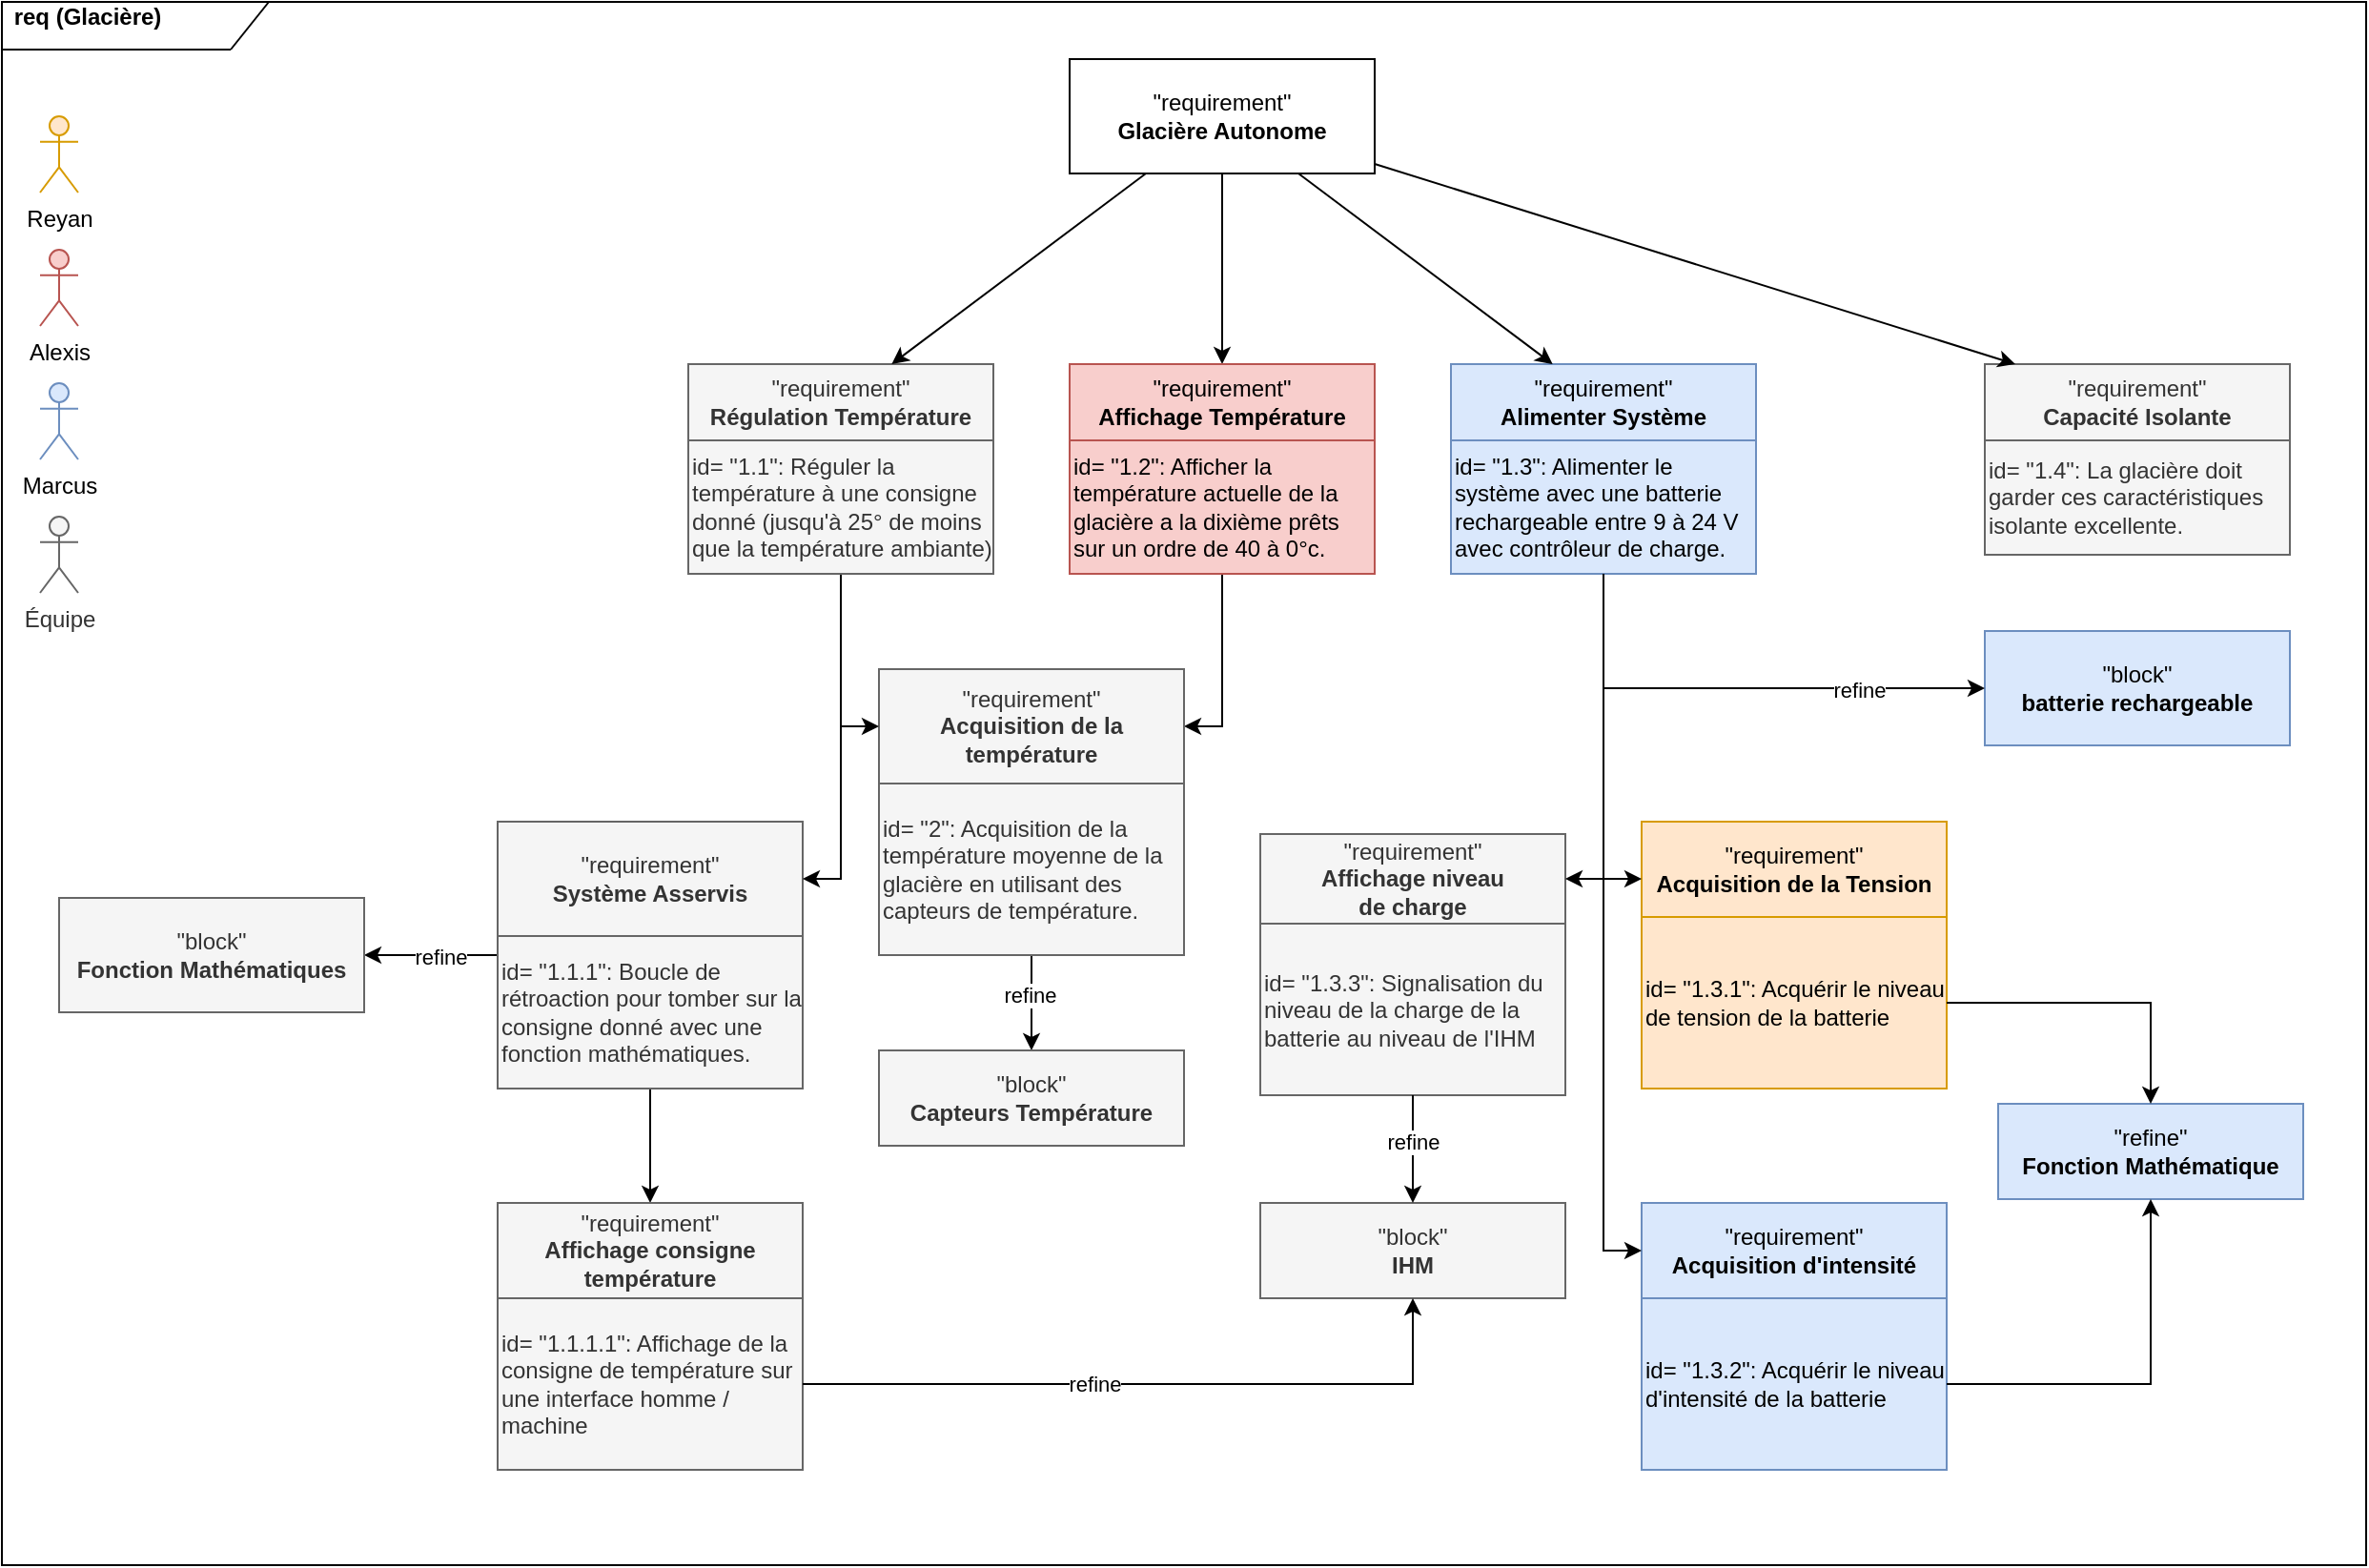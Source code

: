 <mxfile version="20.8.16" type="device"><diagram name="Page-1" id="d828vTmZ3IPFZHSPS_5s"><mxGraphModel dx="1994" dy="605" grid="0" gridSize="10" guides="1" tooltips="1" connect="0" arrows="1" fold="1" page="0" pageScale="1" pageWidth="827" pageHeight="1169" math="0" shadow="0"><root><mxCell id="0"/><mxCell id="1" parent="0"/><mxCell id="3dtD7fLxrsHRnIuMlbFE-21" value="" style="rounded=0;whiteSpace=wrap;html=1;" parent="1" vertex="1"><mxGeometry x="-680" y="180" width="1240" height="820" as="geometry"/></mxCell><mxCell id="vh3yxuppE2eWVhP6wH4s-2" value="&lt;b&gt;req (Glacière)&lt;/b&gt;" style="text;html=1;strokeColor=none;fillColor=none;align=center;verticalAlign=middle;whiteSpace=wrap;rounded=0;" parent="1" vertex="1"><mxGeometry x="-680" y="180" width="90" height="15" as="geometry"/></mxCell><mxCell id="vh3yxuppE2eWVhP6wH4s-8" value="" style="edgeStyle=orthogonalEdgeStyle;rounded=0;orthogonalLoop=1;jettySize=auto;html=1;" parent="1" source="vh3yxuppE2eWVhP6wH4s-3" target="vh3yxuppE2eWVhP6wH4s-5" edge="1"><mxGeometry relative="1" as="geometry"/></mxCell><mxCell id="vh3yxuppE2eWVhP6wH4s-3" value="&quot;requirement&quot;&lt;br&gt;&lt;b&gt;Glacière Autonome&lt;/b&gt;" style="rounded=0;whiteSpace=wrap;html=1;" parent="1" vertex="1"><mxGeometry x="-120" y="210" width="160" height="60" as="geometry"/></mxCell><mxCell id="vh3yxuppE2eWVhP6wH4s-4" value="&quot;requirement&quot;&lt;br&gt;&lt;b&gt;Régulation Température&lt;/b&gt;" style="rounded=0;whiteSpace=wrap;html=1;fillColor=#f5f5f5;strokeColor=#666666;fontColor=#333333;" parent="1" vertex="1"><mxGeometry x="-320" y="370" width="160" height="40" as="geometry"/></mxCell><mxCell id="vh3yxuppE2eWVhP6wH4s-35" value="" style="edgeStyle=orthogonalEdgeStyle;rounded=0;orthogonalLoop=1;jettySize=auto;html=1;" parent="1" target="vh3yxuppE2eWVhP6wH4s-19" edge="1"><mxGeometry relative="1" as="geometry"><mxPoint x="-40.0" y="450" as="sourcePoint"/><Array as="points"><mxPoint x="-40" y="560"/></Array></mxGeometry></mxCell><mxCell id="vh3yxuppE2eWVhP6wH4s-5" value="&quot;requirement&quot;&lt;br&gt;&lt;b&gt;Affichage Température&lt;/b&gt;" style="rounded=0;whiteSpace=wrap;html=1;fillColor=#f8cecc;strokeColor=#b85450;" parent="1" vertex="1"><mxGeometry x="-120" y="370" width="160" height="40" as="geometry"/></mxCell><mxCell id="vh3yxuppE2eWVhP6wH4s-6" value="&quot;requirement&quot;&lt;br&gt;&lt;b&gt;Alimenter Système&lt;/b&gt;" style="rounded=0;whiteSpace=wrap;html=1;fillColor=#dae8fc;strokeColor=#6c8ebf;" parent="1" vertex="1"><mxGeometry x="80" y="370" width="160" height="40" as="geometry"/></mxCell><mxCell id="vh3yxuppE2eWVhP6wH4s-7" value="&quot;requirement&quot;&lt;br&gt;&lt;b&gt;Capacité Isolante&lt;/b&gt;" style="rounded=0;whiteSpace=wrap;html=1;fillColor=#f5f5f5;fontColor=#333333;strokeColor=#666666;" parent="1" vertex="1"><mxGeometry x="360" y="370" width="160" height="40" as="geometry"/></mxCell><mxCell id="vh3yxuppE2eWVhP6wH4s-9" value="" style="endArrow=classic;html=1;rounded=0;" parent="1" source="vh3yxuppE2eWVhP6wH4s-3" target="vh3yxuppE2eWVhP6wH4s-4" edge="1"><mxGeometry width="50" height="50" relative="1" as="geometry"><mxPoint x="-150" y="390" as="sourcePoint"/><mxPoint x="-100" y="340" as="targetPoint"/></mxGeometry></mxCell><mxCell id="vh3yxuppE2eWVhP6wH4s-10" value="" style="endArrow=classic;html=1;rounded=0;" parent="1" source="vh3yxuppE2eWVhP6wH4s-3" target="vh3yxuppE2eWVhP6wH4s-6" edge="1"><mxGeometry width="50" height="50" relative="1" as="geometry"><mxPoint x="-150" y="390" as="sourcePoint"/><mxPoint x="-100" y="340" as="targetPoint"/></mxGeometry></mxCell><mxCell id="vh3yxuppE2eWVhP6wH4s-11" value="" style="endArrow=classic;html=1;rounded=0;" parent="1" source="vh3yxuppE2eWVhP6wH4s-3" target="vh3yxuppE2eWVhP6wH4s-7" edge="1"><mxGeometry width="50" height="50" relative="1" as="geometry"><mxPoint x="-30" y="410" as="sourcePoint"/><mxPoint x="20" y="360" as="targetPoint"/></mxGeometry></mxCell><mxCell id="vh3yxuppE2eWVhP6wH4s-41" value="" style="edgeStyle=orthogonalEdgeStyle;rounded=0;orthogonalLoop=1;jettySize=auto;html=1;" parent="1" source="vh3yxuppE2eWVhP6wH4s-19" target="vh3yxuppE2eWVhP6wH4s-40" edge="1"><mxGeometry relative="1" as="geometry"/></mxCell><mxCell id="3dtD7fLxrsHRnIuMlbFE-11" value="refine" style="edgeLabel;html=1;align=center;verticalAlign=middle;resizable=0;points=[];" parent="vh3yxuppE2eWVhP6wH4s-41" vertex="1" connectable="0"><mxGeometry x="0.582" y="-1" relative="1" as="geometry"><mxPoint as="offset"/></mxGeometry></mxCell><mxCell id="vh3yxuppE2eWVhP6wH4s-19" value="&quot;requirement&quot;&lt;br&gt;&lt;b&gt;Acquisition de la température&lt;br&gt;&lt;/b&gt;" style="rounded=0;whiteSpace=wrap;html=1;fillColor=#f5f5f5;fontColor=#333333;strokeColor=#666666;" parent="1" vertex="1"><mxGeometry x="-220" y="530" width="160" height="60" as="geometry"/></mxCell><mxCell id="vh3yxuppE2eWVhP6wH4s-39" value="" style="edgeStyle=orthogonalEdgeStyle;rounded=0;orthogonalLoop=1;jettySize=auto;html=1;" parent="1" source="vh3yxuppE2eWVhP6wH4s-20" target="vh3yxuppE2eWVhP6wH4s-38" edge="1"><mxGeometry relative="1" as="geometry"/></mxCell><mxCell id="3dtD7fLxrsHRnIuMlbFE-9" value="" style="edgeStyle=orthogonalEdgeStyle;rounded=0;orthogonalLoop=1;jettySize=auto;html=1;exitX=0;exitY=0;exitDx=0;exitDy=0;" parent="1" source="3dtD7fLxrsHRnIuMlbFE-6" target="3dtD7fLxrsHRnIuMlbFE-8" edge="1"><mxGeometry relative="1" as="geometry"><Array as="points"><mxPoint x="-420" y="680"/></Array></mxGeometry></mxCell><mxCell id="3dtD7fLxrsHRnIuMlbFE-10" value="refine" style="edgeLabel;html=1;align=center;verticalAlign=middle;resizable=0;points=[];" parent="3dtD7fLxrsHRnIuMlbFE-9" vertex="1" connectable="0"><mxGeometry x="0.004" y="1" relative="1" as="geometry"><mxPoint as="offset"/></mxGeometry></mxCell><mxCell id="vh3yxuppE2eWVhP6wH4s-20" value="&quot;requirement&quot;&lt;br&gt;&lt;b&gt;Système Asservis&lt;/b&gt;" style="rounded=0;whiteSpace=wrap;html=1;fillColor=#f5f5f5;strokeColor=#666666;fontColor=#333333;" parent="1" vertex="1"><mxGeometry x="-420" y="610" width="160" height="60" as="geometry"/></mxCell><mxCell id="vh3yxuppE2eWVhP6wH4s-21" value="&quot;requirement&quot;&lt;br style=&quot;border-color: var(--border-color);&quot;&gt;&lt;b style=&quot;border-color: var(--border-color);&quot;&gt;Affichage niveau&lt;br style=&quot;border-color: var(--border-color);&quot;&gt;de charge&lt;/b&gt;" style="rounded=0;whiteSpace=wrap;html=1;fillColor=#f5f5f5;strokeColor=#666666;fontColor=#333333;" parent="1" vertex="1"><mxGeometry x="-20" y="616.5" width="160" height="47" as="geometry"/></mxCell><mxCell id="vh3yxuppE2eWVhP6wH4s-22" value="&quot;block&quot;&lt;br&gt;&lt;b&gt;batterie rechargeable&lt;/b&gt;" style="rounded=0;whiteSpace=wrap;html=1;fillColor=#dae8fc;strokeColor=#6c8ebf;" parent="1" vertex="1"><mxGeometry x="360" y="510" width="160" height="60" as="geometry"/></mxCell><mxCell id="vh3yxuppE2eWVhP6wH4s-23" value="&quot;requirement&quot;&lt;br&gt;&lt;b&gt;Acquisition de la Tension&lt;/b&gt;" style="rounded=0;whiteSpace=wrap;html=1;fillColor=#ffe6cc;strokeColor=#d79b00;" parent="1" vertex="1"><mxGeometry x="180" y="610" width="160" height="50" as="geometry"/></mxCell><mxCell id="vh3yxuppE2eWVhP6wH4s-24" value="&quot;requirement&quot;&lt;br&gt;&lt;b&gt;Acquisition&amp;nbsp;d'intensité&lt;/b&gt;" style="rounded=0;whiteSpace=wrap;html=1;fillColor=#dae8fc;strokeColor=#6c8ebf;" parent="1" vertex="1"><mxGeometry x="180" y="810" width="160" height="50" as="geometry"/></mxCell><mxCell id="vh3yxuppE2eWVhP6wH4s-25" value="" style="endArrow=classic;html=1;rounded=0;" parent="1" target="vh3yxuppE2eWVhP6wH4s-19" edge="1"><mxGeometry width="50" height="50" relative="1" as="geometry"><mxPoint x="-240.0" y="450" as="sourcePoint"/><mxPoint x="50" y="500" as="targetPoint"/><Array as="points"><mxPoint x="-240" y="560"/></Array></mxGeometry></mxCell><mxCell id="vh3yxuppE2eWVhP6wH4s-32" value="" style="endArrow=classic;html=1;rounded=0;" parent="1" target="vh3yxuppE2eWVhP6wH4s-22" edge="1"><mxGeometry width="50" height="50" relative="1" as="geometry"><mxPoint x="160" y="470" as="sourcePoint"/><mxPoint x="180" y="540" as="targetPoint"/><Array as="points"><mxPoint x="160" y="540"/></Array></mxGeometry></mxCell><mxCell id="3dtD7fLxrsHRnIuMlbFE-5" value="refine" style="edgeLabel;html=1;align=center;verticalAlign=middle;resizable=0;points=[];" parent="vh3yxuppE2eWVhP6wH4s-32" vertex="1" connectable="0"><mxGeometry x="0.511" y="-1" relative="1" as="geometry"><mxPoint as="offset"/></mxGeometry></mxCell><mxCell id="vh3yxuppE2eWVhP6wH4s-33" value="" style="endArrow=classic;html=1;rounded=0;" parent="1" target="vh3yxuppE2eWVhP6wH4s-24" edge="1"><mxGeometry width="50" height="50" relative="1" as="geometry"><mxPoint x="160" y="470" as="sourcePoint"/><mxPoint x="180" y="740" as="targetPoint"/><Array as="points"><mxPoint x="160" y="835"/></Array></mxGeometry></mxCell><mxCell id="vh3yxuppE2eWVhP6wH4s-34" value="" style="endArrow=classic;html=1;rounded=0;" parent="1" edge="1"><mxGeometry width="50" height="50" relative="1" as="geometry"><mxPoint x="160" y="450" as="sourcePoint"/><mxPoint x="180" y="640" as="targetPoint"/><Array as="points"><mxPoint x="160" y="640"/></Array></mxGeometry></mxCell><mxCell id="vh3yxuppE2eWVhP6wH4s-37" value="" style="endArrow=classic;html=1;rounded=0;" parent="1" target="vh3yxuppE2eWVhP6wH4s-20" edge="1"><mxGeometry width="50" height="50" relative="1" as="geometry"><mxPoint x="-240.0" y="450" as="sourcePoint"/><mxPoint x="-280" y="490" as="targetPoint"/><Array as="points"><mxPoint x="-240" y="640"/></Array></mxGeometry></mxCell><mxCell id="vh3yxuppE2eWVhP6wH4s-38" value="&quot;requirement&quot;&lt;br&gt;&lt;b&gt;Affichage consigne température&lt;/b&gt;" style="rounded=0;whiteSpace=wrap;html=1;fillColor=#f5f5f5;strokeColor=#666666;fontColor=#333333;" parent="1" vertex="1"><mxGeometry x="-420" y="810" width="160" height="50" as="geometry"/></mxCell><mxCell id="vh3yxuppE2eWVhP6wH4s-40" value="&quot;block&quot;&lt;br&gt;&lt;b&gt;Capteurs&amp;nbsp;Température&lt;/b&gt;" style="rounded=0;whiteSpace=wrap;html=1;fillColor=#f5f5f5;fontColor=#333333;strokeColor=#666666;" parent="1" vertex="1"><mxGeometry x="-220" y="730" width="160" height="50" as="geometry"/></mxCell><mxCell id="vh3yxuppE2eWVhP6wH4s-42" value="id= &quot;1.1&quot;: Réguler la température à une consigne donné (jusqu'à 25° de moins que la température ambiante)" style="rounded=0;whiteSpace=wrap;html=1;align=left;fillColor=#f5f5f5;strokeColor=#666666;fontColor=#333333;" parent="1" vertex="1"><mxGeometry x="-320" y="410" width="160" height="70" as="geometry"/></mxCell><mxCell id="vh3yxuppE2eWVhP6wH4s-43" value="id= &quot;1.2&quot;: Afficher la température actuelle de la glacière a la dixième prêts sur un ordre de 40 à 0°c.&amp;nbsp;" style="rounded=0;whiteSpace=wrap;html=1;align=left;fillColor=#f8cecc;strokeColor=#b85450;" parent="1" vertex="1"><mxGeometry x="-120" y="410" width="160" height="70" as="geometry"/></mxCell><mxCell id="vh3yxuppE2eWVhP6wH4s-44" value="id= &quot;1.3&quot;: Alimenter le système avec une batterie rechargeable entre 9 à 24 V avec contrôleur de charge." style="rounded=0;whiteSpace=wrap;html=1;align=left;fillColor=#dae8fc;strokeColor=#6c8ebf;" parent="1" vertex="1"><mxGeometry x="80" y="410" width="160" height="70" as="geometry"/></mxCell><mxCell id="vh3yxuppE2eWVhP6wH4s-45" value="id= &quot;1.4&quot;: La glacière doit garder ces caractéristiques isolante excellente." style="rounded=0;whiteSpace=wrap;html=1;align=left;fillColor=#f5f5f5;fontColor=#333333;strokeColor=#666666;" parent="1" vertex="1"><mxGeometry x="360" y="410" width="160" height="60" as="geometry"/></mxCell><mxCell id="vh3yxuppE2eWVhP6wH4s-46" value="id= &quot;1.3.1&quot;: Acquérir le niveau de tension de la batterie" style="rounded=0;whiteSpace=wrap;html=1;align=left;fillColor=#ffe6cc;strokeColor=#d79b00;" parent="1" vertex="1"><mxGeometry x="180" y="660" width="160" height="90" as="geometry"/></mxCell><mxCell id="3dtD7fLxrsHRnIuMlbFE-1" value="id= &quot;1.3.3&quot;: Signalisation du niveau de la charge de la batterie au niveau de l'IHM" style="rounded=0;whiteSpace=wrap;html=1;align=left;fillColor=#f5f5f5;strokeColor=#666666;fontColor=#333333;" parent="1" vertex="1"><mxGeometry x="-20" y="663.5" width="160" height="90" as="geometry"/></mxCell><mxCell id="3dtD7fLxrsHRnIuMlbFE-3" value="id= &quot;1.1.1.1&quot;: Affichage de la consigne de température sur une interface homme / machine" style="rounded=0;whiteSpace=wrap;html=1;align=left;fillColor=#f5f5f5;strokeColor=#666666;fontColor=#333333;" parent="1" vertex="1"><mxGeometry x="-420" y="860" width="160" height="90" as="geometry"/></mxCell><mxCell id="3dtD7fLxrsHRnIuMlbFE-4" value="id= &quot;1.3.2&quot;: Acquérir le niveau d'intensité de la batterie" style="rounded=0;whiteSpace=wrap;html=1;align=left;fillColor=#dae8fc;strokeColor=#6c8ebf;" parent="1" vertex="1"><mxGeometry x="180" y="860" width="160" height="90" as="geometry"/></mxCell><mxCell id="3dtD7fLxrsHRnIuMlbFE-6" value="id= &quot;1.1.1&quot;: Boucle de rétroaction pour tomber sur la consigne donné avec une fonction mathématiques.&amp;nbsp;&amp;nbsp;" style="rounded=0;whiteSpace=wrap;html=1;align=left;fillColor=#f5f5f5;strokeColor=#666666;fontColor=#333333;" parent="1" vertex="1"><mxGeometry x="-420" y="670" width="160" height="80" as="geometry"/></mxCell><mxCell id="3dtD7fLxrsHRnIuMlbFE-7" value="id= &quot;2&quot;: Acquisition de la température moyenne de la glacière en utilisant des capteurs de température.&amp;nbsp;" style="rounded=0;whiteSpace=wrap;html=1;align=left;fillColor=#f5f5f5;fontColor=#333333;strokeColor=#666666;" parent="1" vertex="1"><mxGeometry x="-220" y="590" width="160" height="90" as="geometry"/></mxCell><mxCell id="3dtD7fLxrsHRnIuMlbFE-8" value="&quot;block&quot;&lt;br&gt;&lt;b&gt;Fonction Mathématiques&lt;/b&gt;" style="rounded=0;whiteSpace=wrap;html=1;fillColor=#f5f5f5;strokeColor=#666666;fontColor=#333333;" parent="1" vertex="1"><mxGeometry x="-650" y="650" width="160" height="60" as="geometry"/></mxCell><mxCell id="3dtD7fLxrsHRnIuMlbFE-12" value="&quot;block&quot;&lt;br&gt;&lt;b&gt;IHM&lt;/b&gt;" style="rounded=0;whiteSpace=wrap;html=1;fillColor=#f5f5f5;fontColor=#333333;strokeColor=#666666;" parent="1" vertex="1"><mxGeometry x="-20" y="810" width="160" height="50" as="geometry"/></mxCell><mxCell id="3dtD7fLxrsHRnIuMlbFE-14" value="" style="endArrow=classic;html=1;rounded=0;" parent="1" source="3dtD7fLxrsHRnIuMlbFE-3" target="3dtD7fLxrsHRnIuMlbFE-12" edge="1"><mxGeometry width="50" height="50" relative="1" as="geometry"><mxPoint x="220" y="750" as="sourcePoint"/><mxPoint x="270" y="700" as="targetPoint"/><Array as="points"><mxPoint x="60" y="905"/></Array></mxGeometry></mxCell><mxCell id="3dtD7fLxrsHRnIuMlbFE-15" value="refine" style="edgeLabel;html=1;align=center;verticalAlign=middle;resizable=0;points=[];" parent="3dtD7fLxrsHRnIuMlbFE-14" vertex="1" connectable="0"><mxGeometry x="-0.165" relative="1" as="geometry"><mxPoint as="offset"/></mxGeometry></mxCell><mxCell id="3dtD7fLxrsHRnIuMlbFE-17" value="&quot;refine&quot;&lt;br&gt;&lt;b&gt;Fonction Mathématique&lt;/b&gt;" style="rounded=0;whiteSpace=wrap;html=1;fillColor=#dae8fc;strokeColor=#6c8ebf;" parent="1" vertex="1"><mxGeometry x="367" y="758" width="160" height="50" as="geometry"/></mxCell><mxCell id="3dtD7fLxrsHRnIuMlbFE-20" value="" style="endArrow=classic;html=1;rounded=0;" parent="1" source="vh3yxuppE2eWVhP6wH4s-46" target="3dtD7fLxrsHRnIuMlbFE-17" edge="1"><mxGeometry width="50" height="50" relative="1" as="geometry"><mxPoint x="330" y="710" as="sourcePoint"/><mxPoint x="380" y="660" as="targetPoint"/><Array as="points"><mxPoint x="447" y="705"/></Array></mxGeometry></mxCell><mxCell id="3dtD7fLxrsHRnIuMlbFE-22" value="" style="endArrow=none;html=1;rounded=0;" parent="1" edge="1"><mxGeometry width="50" height="50" relative="1" as="geometry"><mxPoint x="-680" y="205" as="sourcePoint"/><mxPoint x="-560" y="205" as="targetPoint"/></mxGeometry></mxCell><mxCell id="3dtD7fLxrsHRnIuMlbFE-23" value="" style="endArrow=none;html=1;rounded=0;" parent="1" edge="1"><mxGeometry width="50" height="50" relative="1" as="geometry"><mxPoint x="-560" y="205" as="sourcePoint"/><mxPoint x="-540" y="180" as="targetPoint"/></mxGeometry></mxCell><mxCell id="3dtD7fLxrsHRnIuMlbFE-24" value="Reyan" style="shape=umlActor;verticalLabelPosition=bottom;verticalAlign=top;html=1;outlineConnect=0;fillColor=#ffe6cc;strokeColor=#d79b00;" parent="1" vertex="1"><mxGeometry x="-660" y="240" width="20" height="40" as="geometry"/></mxCell><mxCell id="3dtD7fLxrsHRnIuMlbFE-25" value="Alexis" style="shape=umlActor;verticalLabelPosition=bottom;verticalAlign=top;html=1;outlineConnect=0;fillColor=#f8cecc;strokeColor=#b85450;" parent="1" vertex="1"><mxGeometry x="-660" y="310" width="20" height="40" as="geometry"/></mxCell><mxCell id="3dtD7fLxrsHRnIuMlbFE-26" value="Marcus" style="shape=umlActor;verticalLabelPosition=bottom;verticalAlign=top;html=1;outlineConnect=0;fillColor=#dae8fc;strokeColor=#6c8ebf;" parent="1" vertex="1"><mxGeometry x="-660" y="380" width="20" height="40" as="geometry"/></mxCell><mxCell id="3F9CAMSHewbN-c2nMNd6-1" value="" style="endArrow=classic;html=1;rounded=0;" parent="1" source="3dtD7fLxrsHRnIuMlbFE-1" target="3dtD7fLxrsHRnIuMlbFE-12" edge="1"><mxGeometry width="50" height="50" relative="1" as="geometry"><mxPoint x="91" y="637" as="sourcePoint"/><mxPoint x="141" y="587" as="targetPoint"/></mxGeometry></mxCell><mxCell id="3F9CAMSHewbN-c2nMNd6-2" value="refine" style="edgeLabel;html=1;align=center;verticalAlign=middle;resizable=0;points=[];" parent="3F9CAMSHewbN-c2nMNd6-1" vertex="1" connectable="0"><mxGeometry x="-0.144" relative="1" as="geometry"><mxPoint as="offset"/></mxGeometry></mxCell><mxCell id="3F9CAMSHewbN-c2nMNd6-3" value="" style="endArrow=classic;html=1;rounded=0;" parent="1" source="vh3yxuppE2eWVhP6wH4s-44" target="vh3yxuppE2eWVhP6wH4s-21" edge="1"><mxGeometry width="50" height="50" relative="1" as="geometry"><mxPoint x="127" y="637" as="sourcePoint"/><mxPoint x="177" y="587" as="targetPoint"/><Array as="points"><mxPoint x="160" y="640"/></Array></mxGeometry></mxCell><mxCell id="6Wymo1GgUQe5xg_f634J-1" value="" style="endArrow=classic;html=1;rounded=0;" parent="1" source="3dtD7fLxrsHRnIuMlbFE-4" target="3dtD7fLxrsHRnIuMlbFE-17" edge="1"><mxGeometry width="50" height="50" relative="1" as="geometry"><mxPoint x="365" y="757" as="sourcePoint"/><mxPoint x="447" y="873" as="targetPoint"/><Array as="points"><mxPoint x="447" y="905"/></Array></mxGeometry></mxCell><mxCell id="6Wymo1GgUQe5xg_f634J-2" value="Équipe" style="shape=umlActor;verticalLabelPosition=bottom;verticalAlign=top;html=1;outlineConnect=0;fillColor=#f5f5f5;strokeColor=#666666;fontColor=#333333;" parent="1" vertex="1"><mxGeometry x="-660" y="450" width="20" height="40" as="geometry"/></mxCell></root></mxGraphModel></diagram></mxfile>